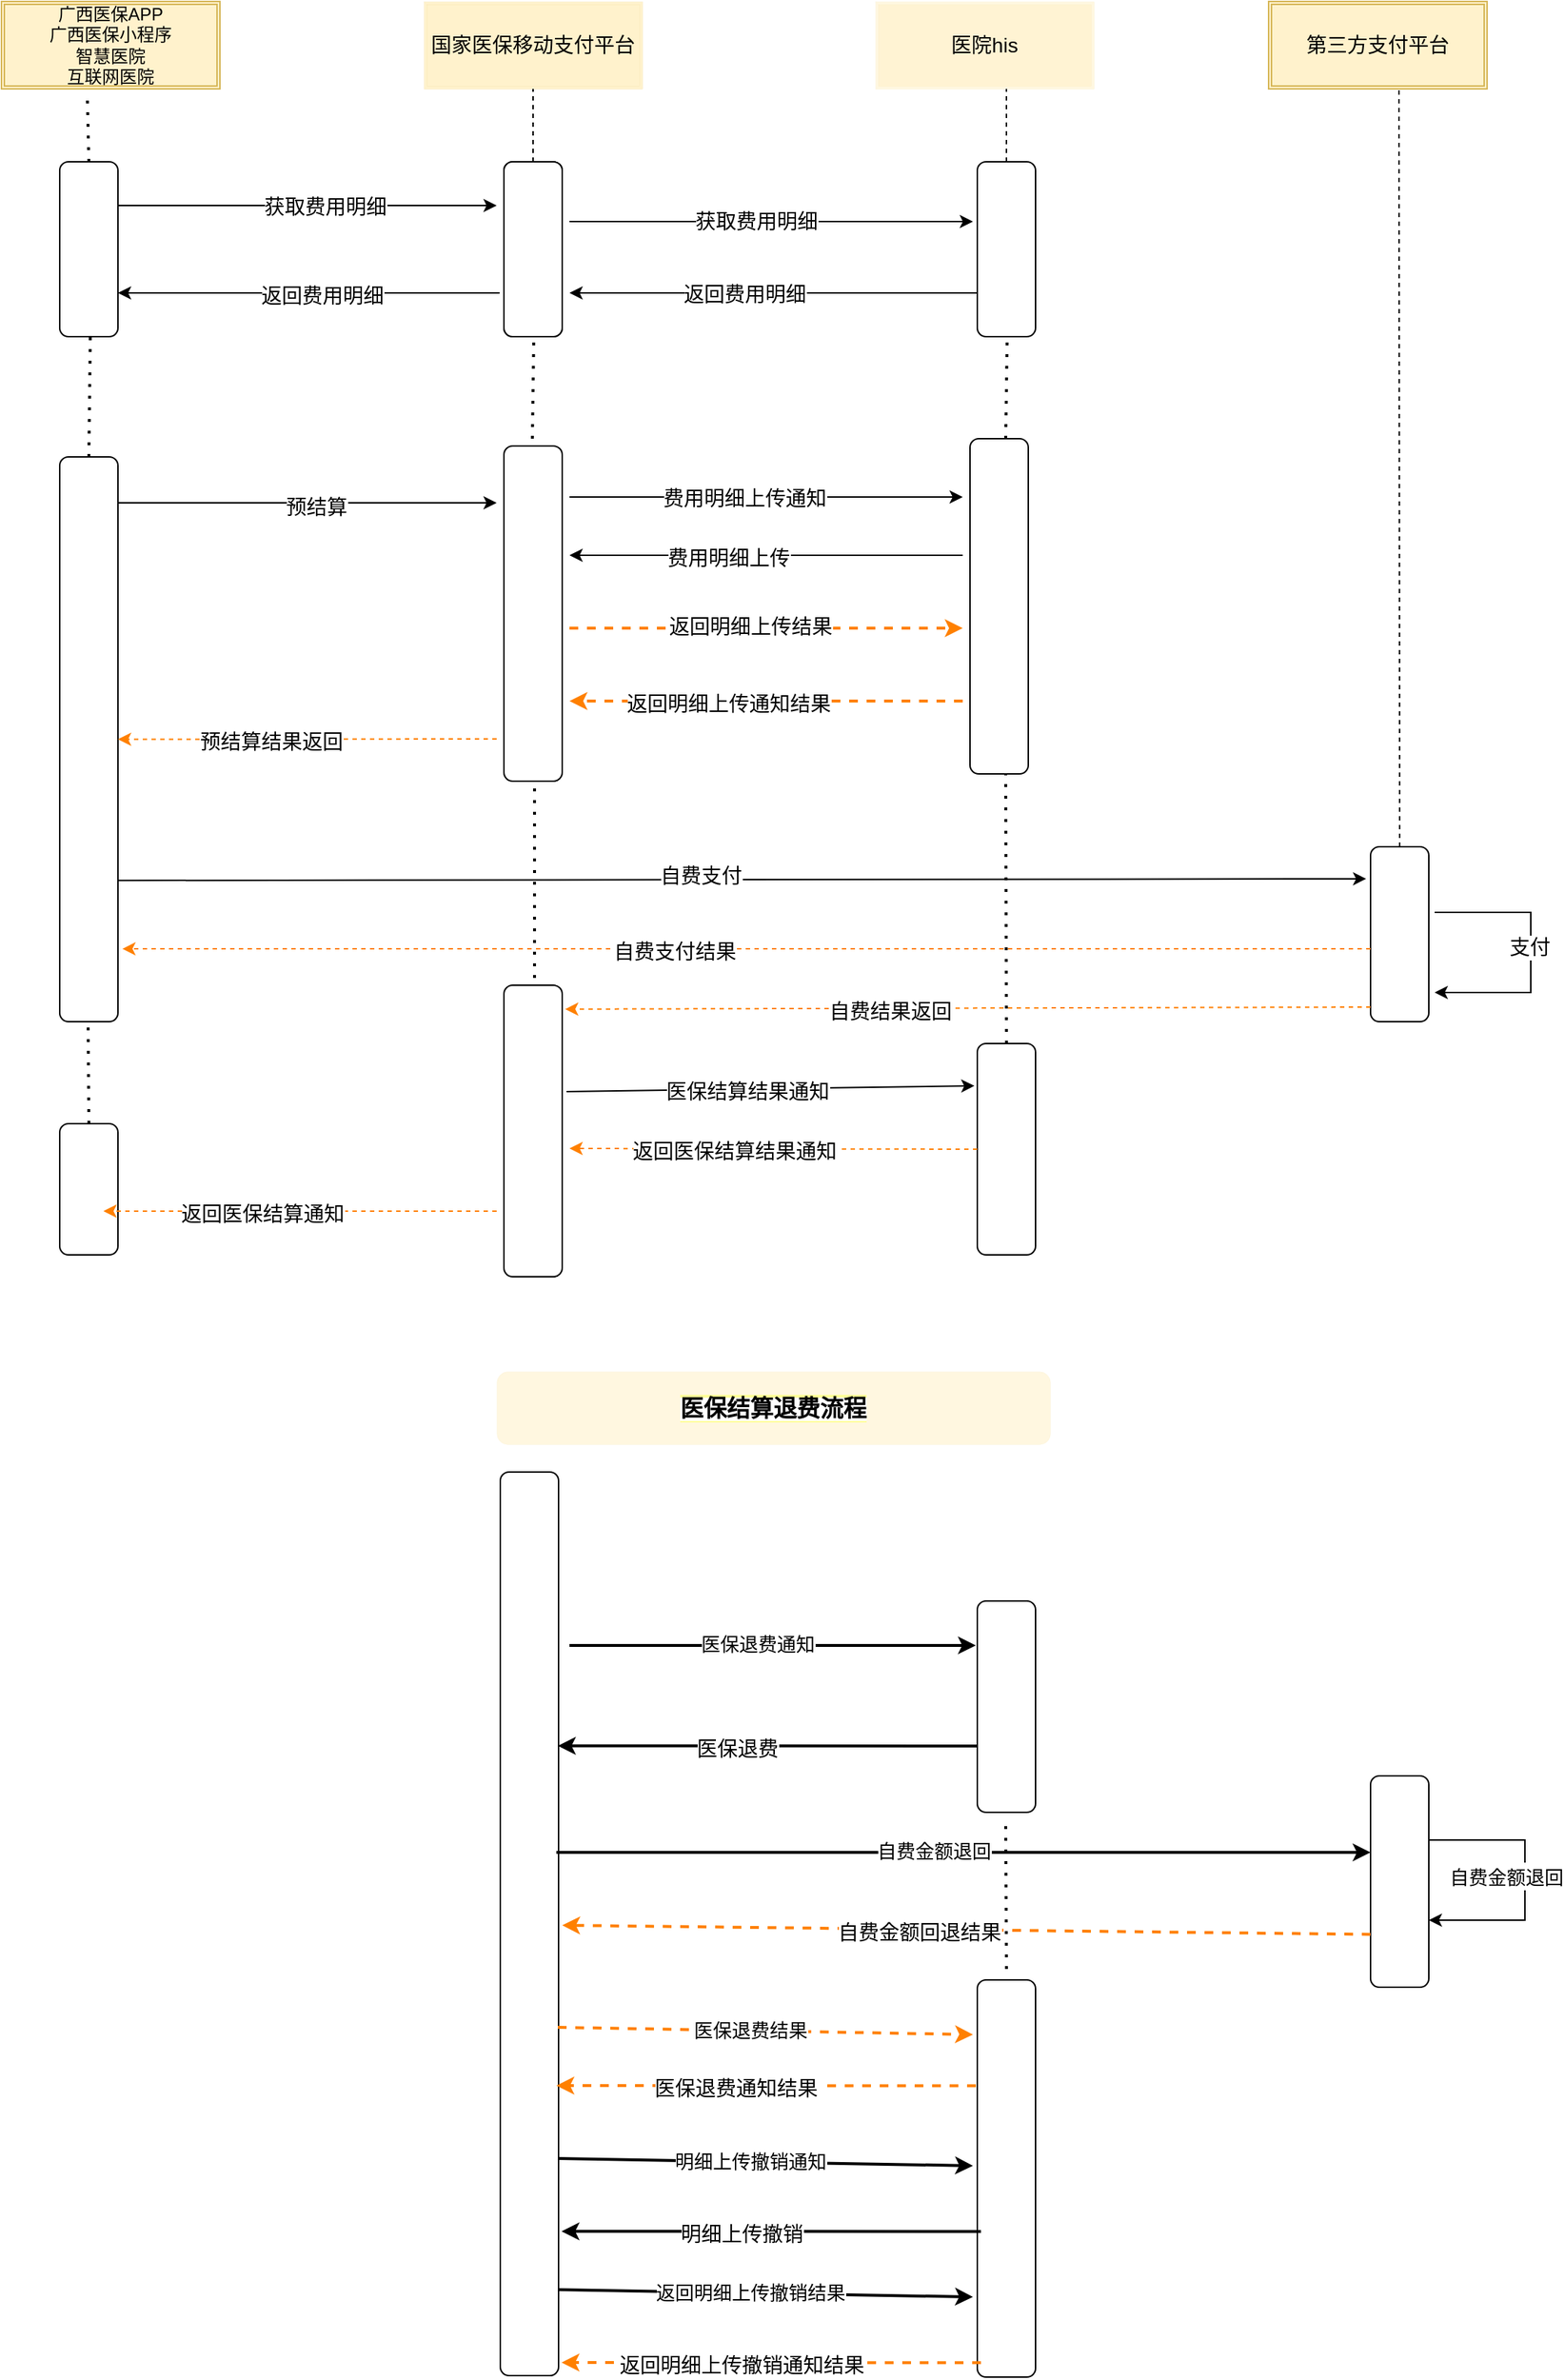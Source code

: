 <mxfile version="16.2.7" type="github">
  <diagram name="Page-1" id="e7e014a7-5840-1c2e-5031-d8a46d1fe8dd">
    <mxGraphModel dx="1422" dy="706" grid="1" gridSize="10" guides="1" tooltips="1" connect="1" arrows="1" fold="1" page="1" pageScale="1" pageWidth="1169" pageHeight="826" background="#ffffff" math="0" shadow="0">
      <root>
        <mxCell id="0" />
        <mxCell id="1" parent="0" />
        <mxCell id="-7U4AxFiBvx1MVjR5bWM-1" value="广西医保APP&lt;br&gt;广西医保小程序&lt;br&gt;智慧医院&lt;br&gt;互联网医院" style="shape=ext;double=1;rounded=0;whiteSpace=wrap;html=1;fillColor=#fff2cc;strokeColor=#d6b656;align=center;" parent="1" vertex="1">
          <mxGeometry x="60" y="130" width="150" height="60" as="geometry" />
        </mxCell>
        <mxCell id="-7U4AxFiBvx1MVjR5bWM-2" value="&lt;font style=&quot;font-size: 14px&quot;&gt;国家医保移动支付平台&lt;/font&gt;" style="shape=ext;double=1;rounded=0;whiteSpace=wrap;html=1;strokeWidth=0;fillColor=#fff2cc;strokeColor=#d6b656;" parent="1" vertex="1">
          <mxGeometry x="350" y="130" width="150" height="60" as="geometry" />
        </mxCell>
        <mxCell id="-7U4AxFiBvx1MVjR5bWM-3" value="&lt;font style=&quot;font-size: 14px&quot;&gt;医院his&lt;/font&gt;" style="shape=ext;double=1;rounded=0;whiteSpace=wrap;html=1;strokeWidth=0;opacity=60;fillColor=#fff2cc;strokeColor=#d6b656;" parent="1" vertex="1">
          <mxGeometry x="660" y="130" width="150" height="60" as="geometry" />
        </mxCell>
        <mxCell id="-7U4AxFiBvx1MVjR5bWM-4" value="&lt;font style=&quot;font-size: 14px&quot;&gt;第三方支付平台&lt;/font&gt;" style="shape=ext;double=1;rounded=0;whiteSpace=wrap;html=1;fillColor=#fff2cc;strokeColor=#d6b656;" parent="1" vertex="1">
          <mxGeometry x="930" y="130" width="150" height="60" as="geometry" />
        </mxCell>
        <mxCell id="-7U4AxFiBvx1MVjR5bWM-7" value="" style="rounded=1;whiteSpace=wrap;html=1;rotation=-90;" parent="1" vertex="1">
          <mxGeometry x="60" y="280" width="120" height="40" as="geometry" />
        </mxCell>
        <mxCell id="-7U4AxFiBvx1MVjR5bWM-8" value="" style="rounded=1;whiteSpace=wrap;html=1;rotation=-90;" parent="1" vertex="1">
          <mxGeometry x="-73.75" y="616.25" width="387.5" height="40" as="geometry" />
        </mxCell>
        <mxCell id="-7U4AxFiBvx1MVjR5bWM-9" value="" style="rounded=1;whiteSpace=wrap;html=1;rotation=-90;" parent="1" vertex="1">
          <mxGeometry x="75" y="925" width="90" height="40" as="geometry" />
        </mxCell>
        <mxCell id="-7U4AxFiBvx1MVjR5bWM-10" value="" style="endArrow=none;dashed=1;html=1;dashPattern=1 3;strokeWidth=2;rounded=0;fontSize=14;entryX=0.393;entryY=1.067;entryDx=0;entryDy=0;entryPerimeter=0;exitX=1;exitY=0.5;exitDx=0;exitDy=0;" parent="1" source="-7U4AxFiBvx1MVjR5bWM-7" target="-7U4AxFiBvx1MVjR5bWM-1" edge="1">
          <mxGeometry width="50" height="50" relative="1" as="geometry">
            <mxPoint x="110" y="250" as="sourcePoint" />
            <mxPoint x="160" y="200" as="targetPoint" />
          </mxGeometry>
        </mxCell>
        <mxCell id="-7U4AxFiBvx1MVjR5bWM-11" value="" style="endArrow=none;dashed=1;html=1;dashPattern=1 3;strokeWidth=2;rounded=0;fontSize=14;exitX=1;exitY=0.5;exitDx=0;exitDy=0;" parent="1" source="-7U4AxFiBvx1MVjR5bWM-8" edge="1">
          <mxGeometry width="50" height="50" relative="1" as="geometry">
            <mxPoint x="119.03" y="395.98" as="sourcePoint" />
            <mxPoint x="121" y="360" as="targetPoint" />
          </mxGeometry>
        </mxCell>
        <mxCell id="-7U4AxFiBvx1MVjR5bWM-12" value="" style="rounded=1;whiteSpace=wrap;html=1;rotation=-90;" parent="1" vertex="1">
          <mxGeometry x="365" y="280" width="120" height="40" as="geometry" />
        </mxCell>
        <mxCell id="-7U4AxFiBvx1MVjR5bWM-13" value="" style="endArrow=none;dashed=1;html=1;rounded=0;fontSize=14;entryX=0.5;entryY=1;entryDx=0;entryDy=0;" parent="1" target="-7U4AxFiBvx1MVjR5bWM-2" edge="1">
          <mxGeometry width="50" height="50" relative="1" as="geometry">
            <mxPoint x="425" y="240" as="sourcePoint" />
            <mxPoint x="470" y="190" as="targetPoint" />
          </mxGeometry>
        </mxCell>
        <mxCell id="-7U4AxFiBvx1MVjR5bWM-14" value="" style="endArrow=classic;html=1;rounded=0;fontSize=14;exitX=0.75;exitY=1;exitDx=0;exitDy=0;" parent="1" source="-7U4AxFiBvx1MVjR5bWM-7" edge="1">
          <mxGeometry width="50" height="50" relative="1" as="geometry">
            <mxPoint x="150" y="310" as="sourcePoint" />
            <mxPoint x="400" y="270" as="targetPoint" />
          </mxGeometry>
        </mxCell>
        <mxCell id="-7U4AxFiBvx1MVjR5bWM-15" value="获取费用明细" style="edgeLabel;html=1;align=center;verticalAlign=middle;resizable=0;points=[];fontSize=14;" parent="-7U4AxFiBvx1MVjR5bWM-14" vertex="1" connectable="0">
          <mxGeometry x="0.092" y="-1" relative="1" as="geometry">
            <mxPoint as="offset" />
          </mxGeometry>
        </mxCell>
        <mxCell id="-7U4AxFiBvx1MVjR5bWM-17" value="" style="endArrow=classic;html=1;rounded=0;fontSize=14;exitX=0.25;exitY=0;exitDx=0;exitDy=0;entryX=0.25;entryY=1;entryDx=0;entryDy=0;" parent="1" target="-7U4AxFiBvx1MVjR5bWM-7" edge="1">
          <mxGeometry width="50" height="50" relative="1" as="geometry">
            <mxPoint x="402" y="330" as="sourcePoint" />
            <mxPoint x="147" y="330" as="targetPoint" />
            <Array as="points">
              <mxPoint x="157" y="330" />
            </Array>
          </mxGeometry>
        </mxCell>
        <mxCell id="-7U4AxFiBvx1MVjR5bWM-19" value="返回费用明细" style="edgeLabel;html=1;align=center;verticalAlign=middle;resizable=0;points=[];fontSize=14;" parent="-7U4AxFiBvx1MVjR5bWM-17" vertex="1" connectable="0">
          <mxGeometry x="-0.214" y="2" relative="1" as="geometry">
            <mxPoint x="-19" as="offset" />
          </mxGeometry>
        </mxCell>
        <mxCell id="-7U4AxFiBvx1MVjR5bWM-20" value="" style="rounded=1;whiteSpace=wrap;html=1;rotation=-90;" parent="1" vertex="1">
          <mxGeometry x="365" y="280" width="120" height="40" as="geometry" />
        </mxCell>
        <mxCell id="-7U4AxFiBvx1MVjR5bWM-21" value="" style="rounded=1;whiteSpace=wrap;html=1;rotation=-90;" parent="1" vertex="1">
          <mxGeometry x="690" y="280" width="120" height="40" as="geometry" />
        </mxCell>
        <mxCell id="-7U4AxFiBvx1MVjR5bWM-22" value="" style="endArrow=none;dashed=1;html=1;rounded=0;fontSize=14;entryX=0.5;entryY=1;entryDx=0;entryDy=0;" parent="1" edge="1">
          <mxGeometry width="50" height="50" relative="1" as="geometry">
            <mxPoint x="750" y="240" as="sourcePoint" />
            <mxPoint x="750" y="190" as="targetPoint" />
          </mxGeometry>
        </mxCell>
        <mxCell id="-7U4AxFiBvx1MVjR5bWM-26" value="" style="endArrow=classic;html=1;rounded=0;fontSize=14;entryX=0.658;entryY=-0.075;entryDx=0;entryDy=0;entryPerimeter=0;" parent="1" target="-7U4AxFiBvx1MVjR5bWM-21" edge="1">
          <mxGeometry width="50" height="50" relative="1" as="geometry">
            <mxPoint x="450" y="281" as="sourcePoint" />
            <mxPoint x="500" y="260" as="targetPoint" />
          </mxGeometry>
        </mxCell>
        <mxCell id="-7U4AxFiBvx1MVjR5bWM-30" value="获取费用明细" style="edgeLabel;html=1;align=center;verticalAlign=middle;resizable=0;points=[];fontSize=14;" parent="-7U4AxFiBvx1MVjR5bWM-26" vertex="1" connectable="0">
          <mxGeometry x="-0.076" relative="1" as="geometry">
            <mxPoint as="offset" />
          </mxGeometry>
        </mxCell>
        <mxCell id="-7U4AxFiBvx1MVjR5bWM-29" value="" style="endArrow=classic;html=1;rounded=0;fontSize=14;exitX=0.25;exitY=0;exitDx=0;exitDy=0;" parent="1" source="-7U4AxFiBvx1MVjR5bWM-21" edge="1">
          <mxGeometry width="50" height="50" relative="1" as="geometry">
            <mxPoint x="700" y="350" as="sourcePoint" />
            <mxPoint x="450" y="330" as="targetPoint" />
          </mxGeometry>
        </mxCell>
        <mxCell id="-7U4AxFiBvx1MVjR5bWM-31" value="返回费用明细" style="edgeLabel;html=1;align=center;verticalAlign=middle;resizable=0;points=[];fontSize=14;" parent="-7U4AxFiBvx1MVjR5bWM-29" vertex="1" connectable="0">
          <mxGeometry x="0.193" y="1" relative="1" as="geometry">
            <mxPoint x="7" as="offset" />
          </mxGeometry>
        </mxCell>
        <mxCell id="-7U4AxFiBvx1MVjR5bWM-32" value="" style="rounded=1;whiteSpace=wrap;html=1;rotation=-90;" parent="1" vertex="1">
          <mxGeometry x="310" y="530" width="230" height="40" as="geometry" />
        </mxCell>
        <mxCell id="-7U4AxFiBvx1MVjR5bWM-33" value="" style="endArrow=none;dashed=1;html=1;dashPattern=1 3;strokeWidth=2;rounded=0;fontSize=14;exitX=1;exitY=0.5;exitDx=0;exitDy=0;" parent="1" edge="1">
          <mxGeometry width="50" height="50" relative="1" as="geometry">
            <mxPoint x="424.5" y="430" as="sourcePoint" />
            <mxPoint x="425.5" y="360" as="targetPoint" />
          </mxGeometry>
        </mxCell>
        <mxCell id="-7U4AxFiBvx1MVjR5bWM-35" value="" style="endArrow=none;dashed=1;html=1;dashPattern=1 3;strokeWidth=2;rounded=0;fontSize=14;exitX=1;exitY=0.5;exitDx=0;exitDy=0;" parent="1" edge="1">
          <mxGeometry width="50" height="50" relative="1" as="geometry">
            <mxPoint x="749.5" y="430" as="sourcePoint" />
            <mxPoint x="750.5" y="360" as="targetPoint" />
          </mxGeometry>
        </mxCell>
        <mxCell id="-7U4AxFiBvx1MVjR5bWM-36" value="" style="rounded=1;whiteSpace=wrap;html=1;rotation=-90;" parent="1" vertex="1">
          <mxGeometry x="630" y="525" width="230" height="40" as="geometry" />
        </mxCell>
        <mxCell id="-7U4AxFiBvx1MVjR5bWM-37" value="" style="endArrow=classic;html=1;rounded=0;fontSize=14;" parent="1" edge="1">
          <mxGeometry width="50" height="50" relative="1" as="geometry">
            <mxPoint x="140" y="474" as="sourcePoint" />
            <mxPoint x="400" y="474" as="targetPoint" />
          </mxGeometry>
        </mxCell>
        <mxCell id="-7U4AxFiBvx1MVjR5bWM-38" value="预结算" style="edgeLabel;html=1;align=center;verticalAlign=middle;resizable=0;points=[];fontSize=14;" parent="-7U4AxFiBvx1MVjR5bWM-37" vertex="1" connectable="0">
          <mxGeometry x="-0.088" y="-3" relative="1" as="geometry">
            <mxPoint x="17" as="offset" />
          </mxGeometry>
        </mxCell>
        <mxCell id="-7U4AxFiBvx1MVjR5bWM-41" value="" style="endArrow=classic;html=1;rounded=0;fontSize=14;exitX=0.848;exitY=1.125;exitDx=0;exitDy=0;exitPerimeter=0;" parent="1" source="-7U4AxFiBvx1MVjR5bWM-32" edge="1">
          <mxGeometry width="50" height="50" relative="1" as="geometry">
            <mxPoint x="450" y="460" as="sourcePoint" />
            <mxPoint x="720" y="470" as="targetPoint" />
            <Array as="points" />
          </mxGeometry>
        </mxCell>
        <mxCell id="-7U4AxFiBvx1MVjR5bWM-43" value="费用明细上传通知" style="edgeLabel;html=1;align=center;verticalAlign=middle;resizable=0;points=[];fontSize=14;" parent="-7U4AxFiBvx1MVjR5bWM-41" vertex="1" connectable="0">
          <mxGeometry x="-0.274" y="-1" relative="1" as="geometry">
            <mxPoint x="22" as="offset" />
          </mxGeometry>
        </mxCell>
        <mxCell id="-7U4AxFiBvx1MVjR5bWM-45" value="" style="endArrow=classic;html=1;rounded=0;fontSize=14;" parent="1" edge="1">
          <mxGeometry width="50" height="50" relative="1" as="geometry">
            <mxPoint x="720" y="510" as="sourcePoint" />
            <mxPoint x="450" y="510" as="targetPoint" />
          </mxGeometry>
        </mxCell>
        <mxCell id="-7U4AxFiBvx1MVjR5bWM-46" value="费用明细上传" style="edgeLabel;html=1;align=center;verticalAlign=middle;resizable=0;points=[];fontSize=14;" parent="-7U4AxFiBvx1MVjR5bWM-45" vertex="1" connectable="0">
          <mxGeometry x="0.193" y="2" relative="1" as="geometry">
            <mxPoint as="offset" />
          </mxGeometry>
        </mxCell>
        <mxCell id="-7U4AxFiBvx1MVjR5bWM-47" value="" style="endArrow=classic;html=1;rounded=0;fontSize=14;spacingTop=1;fontColor=#FFFDBF;dashed=1;strokeWidth=2;strokeColor=#FF8000;" parent="1" edge="1">
          <mxGeometry width="50" height="50" relative="1" as="geometry">
            <mxPoint x="450" y="560" as="sourcePoint" />
            <mxPoint x="720" y="560" as="targetPoint" />
          </mxGeometry>
        </mxCell>
        <mxCell id="-7U4AxFiBvx1MVjR5bWM-49" value="返回明细上传结果" style="edgeLabel;html=1;align=center;verticalAlign=middle;resizable=0;points=[];fontSize=14;" parent="-7U4AxFiBvx1MVjR5bWM-47" vertex="1" connectable="0">
          <mxGeometry x="-0.082" y="1" relative="1" as="geometry">
            <mxPoint as="offset" />
          </mxGeometry>
        </mxCell>
        <mxCell id="-7U4AxFiBvx1MVjR5bWM-50" value="" style="endArrow=classic;html=1;rounded=0;fontSize=14;dashed=1;strokeWidth=2;strokeColor=#FF8000;" parent="1" edge="1">
          <mxGeometry width="50" height="50" relative="1" as="geometry">
            <mxPoint x="720" y="610" as="sourcePoint" />
            <mxPoint x="450" y="610" as="targetPoint" />
          </mxGeometry>
        </mxCell>
        <mxCell id="-7U4AxFiBvx1MVjR5bWM-51" value="返回明细上传通知结果" style="edgeLabel;html=1;align=center;verticalAlign=middle;resizable=0;points=[];fontSize=14;" parent="-7U4AxFiBvx1MVjR5bWM-50" vertex="1" connectable="0">
          <mxGeometry x="0.193" y="2" relative="1" as="geometry">
            <mxPoint as="offset" />
          </mxGeometry>
        </mxCell>
        <mxCell id="-7U4AxFiBvx1MVjR5bWM-53" value="" style="endArrow=classic;html=1;rounded=0;fontSize=14;entryX=0.5;entryY=1;entryDx=0;entryDy=0;dashed=1;strokeColor=#FF8000;" parent="1" target="-7U4AxFiBvx1MVjR5bWM-8" edge="1">
          <mxGeometry width="50" height="50" relative="1" as="geometry">
            <mxPoint x="400" y="636" as="sourcePoint" />
            <mxPoint x="150" y="640" as="targetPoint" />
          </mxGeometry>
        </mxCell>
        <mxCell id="-7U4AxFiBvx1MVjR5bWM-54" value="预结算结果返回" style="edgeLabel;html=1;align=center;verticalAlign=middle;resizable=0;points=[];fontSize=14;" parent="-7U4AxFiBvx1MVjR5bWM-53" vertex="1" connectable="0">
          <mxGeometry x="0.193" y="2" relative="1" as="geometry">
            <mxPoint as="offset" />
          </mxGeometry>
        </mxCell>
        <mxCell id="-7U4AxFiBvx1MVjR5bWM-55" value="" style="rounded=1;whiteSpace=wrap;html=1;rotation=-90;" parent="1" vertex="1">
          <mxGeometry x="960" y="750" width="120" height="40" as="geometry" />
        </mxCell>
        <mxCell id="-7U4AxFiBvx1MVjR5bWM-56" value="" style="endArrow=none;dashed=1;html=1;rounded=0;fontSize=14;entryX=0.5;entryY=1;entryDx=0;entryDy=0;exitX=1;exitY=0.5;exitDx=0;exitDy=0;" parent="1" source="-7U4AxFiBvx1MVjR5bWM-55" edge="1">
          <mxGeometry width="50" height="50" relative="1" as="geometry">
            <mxPoint x="1019.5" y="240" as="sourcePoint" />
            <mxPoint x="1019.5" y="190" as="targetPoint" />
          </mxGeometry>
        </mxCell>
        <mxCell id="-7U4AxFiBvx1MVjR5bWM-58" value="" style="endArrow=classic;html=1;rounded=0;fontSize=14;fontColor=#FFFDBF;strokeColor=#000000;strokeWidth=1;exitX=0.25;exitY=1;exitDx=0;exitDy=0;entryX=0.817;entryY=-0.075;entryDx=0;entryDy=0;entryPerimeter=0;" parent="1" source="-7U4AxFiBvx1MVjR5bWM-8" target="-7U4AxFiBvx1MVjR5bWM-55" edge="1">
          <mxGeometry width="50" height="50" relative="1" as="geometry">
            <mxPoint x="140" y="770" as="sourcePoint" />
            <mxPoint x="990" y="740" as="targetPoint" />
          </mxGeometry>
        </mxCell>
        <mxCell id="-7U4AxFiBvx1MVjR5bWM-59" value="&lt;font color=&quot;#000000&quot;&gt;自费支付&lt;/font&gt;" style="edgeLabel;html=1;align=center;verticalAlign=middle;resizable=0;points=[];fontSize=14;fontColor=#FFFDBF;" parent="-7U4AxFiBvx1MVjR5bWM-58" vertex="1" connectable="0">
          <mxGeometry x="-0.05" y="3" relative="1" as="geometry">
            <mxPoint x="-7" as="offset" />
          </mxGeometry>
        </mxCell>
        <mxCell id="-7U4AxFiBvx1MVjR5bWM-60" value="" style="edgeStyle=segmentEdgeStyle;endArrow=classic;html=1;rounded=0;fontSize=14;fontColor=#000000;strokeColor=#000000;strokeWidth=1;entryX=0.167;entryY=1.1;entryDx=0;entryDy=0;entryPerimeter=0;exitX=0.625;exitY=1.1;exitDx=0;exitDy=0;exitPerimeter=0;" parent="1" source="-7U4AxFiBvx1MVjR5bWM-55" target="-7U4AxFiBvx1MVjR5bWM-55" edge="1">
          <mxGeometry width="50" height="50" relative="1" as="geometry">
            <mxPoint x="1090" y="755" as="sourcePoint" />
            <mxPoint x="1130" y="775" as="targetPoint" />
            <Array as="points">
              <mxPoint x="1110" y="755" />
              <mxPoint x="1110" y="810" />
            </Array>
          </mxGeometry>
        </mxCell>
        <mxCell id="-7U4AxFiBvx1MVjR5bWM-61" value="&lt;span style=&quot;color: rgb(0 , 0 , 0)&quot;&gt;支付&lt;/span&gt;" style="edgeLabel;html=1;align=center;verticalAlign=middle;resizable=0;points=[];fontSize=14;fontColor=#FFFDBF;" parent="1" vertex="1" connectable="0">
          <mxGeometry x="759.996" y="750.002" as="geometry">
            <mxPoint x="349" y="29" as="offset" />
          </mxGeometry>
        </mxCell>
        <mxCell id="-7U4AxFiBvx1MVjR5bWM-62" value="" style="endArrow=classic;html=1;rounded=0;fontSize=14;entryX=0.129;entryY=1.075;entryDx=0;entryDy=0;entryPerimeter=0;dashed=1;strokeColor=#FF8000;" parent="1" target="-7U4AxFiBvx1MVjR5bWM-8" edge="1">
          <mxGeometry width="50" height="50" relative="1" as="geometry">
            <mxPoint x="1000" y="780" as="sourcePoint" />
            <mxPoint x="760" y="780.25" as="targetPoint" />
          </mxGeometry>
        </mxCell>
        <mxCell id="-7U4AxFiBvx1MVjR5bWM-63" value="自费支付结果" style="edgeLabel;html=1;align=center;verticalAlign=middle;resizable=0;points=[];fontSize=14;" parent="-7U4AxFiBvx1MVjR5bWM-62" vertex="1" connectable="0">
          <mxGeometry x="0.193" y="2" relative="1" as="geometry">
            <mxPoint x="33" as="offset" />
          </mxGeometry>
        </mxCell>
        <mxCell id="-7U4AxFiBvx1MVjR5bWM-64" value="" style="rounded=1;whiteSpace=wrap;html=1;rotation=-90;" parent="1" vertex="1">
          <mxGeometry x="325" y="885" width="200" height="40" as="geometry" />
        </mxCell>
        <mxCell id="-7U4AxFiBvx1MVjR5bWM-65" value="" style="endArrow=classic;html=1;rounded=0;fontSize=14;entryX=0.918;entryY=1.05;entryDx=0;entryDy=0;entryPerimeter=0;dashed=1;strokeColor=#FF8000;" parent="1" target="-7U4AxFiBvx1MVjR5bWM-64" edge="1">
          <mxGeometry width="50" height="50" relative="1" as="geometry">
            <mxPoint x="1000" y="820" as="sourcePoint" />
            <mxPoint x="740" y="820.25" as="targetPoint" />
          </mxGeometry>
        </mxCell>
        <mxCell id="-7U4AxFiBvx1MVjR5bWM-66" value="自费结果返回" style="edgeLabel;html=1;align=center;verticalAlign=middle;resizable=0;points=[];fontSize=14;" parent="-7U4AxFiBvx1MVjR5bWM-65" vertex="1" connectable="0">
          <mxGeometry x="0.193" y="2" relative="1" as="geometry">
            <mxPoint as="offset" />
          </mxGeometry>
        </mxCell>
        <mxCell id="-7U4AxFiBvx1MVjR5bWM-67" value="" style="rounded=1;whiteSpace=wrap;html=1;rotation=-90;" parent="1" vertex="1">
          <mxGeometry x="677.5" y="897.5" width="145" height="40" as="geometry" />
        </mxCell>
        <mxCell id="-7U4AxFiBvx1MVjR5bWM-68" value="" style="endArrow=none;dashed=1;html=1;dashPattern=1 3;strokeWidth=2;rounded=0;fontSize=14;" parent="1" edge="1">
          <mxGeometry width="50" height="50" relative="1" as="geometry">
            <mxPoint x="426" y="800" as="sourcePoint" />
            <mxPoint x="426" y="670" as="targetPoint" />
          </mxGeometry>
        </mxCell>
        <mxCell id="-7U4AxFiBvx1MVjR5bWM-69" value="" style="endArrow=none;dashed=1;html=1;dashPattern=1 3;strokeWidth=2;rounded=0;fontSize=14;exitX=1;exitY=0.5;exitDx=0;exitDy=0;" parent="1" source="-7U4AxFiBvx1MVjR5bWM-67" edge="1">
          <mxGeometry width="50" height="50" relative="1" as="geometry">
            <mxPoint x="749.5" y="790" as="sourcePoint" />
            <mxPoint x="749.5" y="660" as="targetPoint" />
          </mxGeometry>
        </mxCell>
        <mxCell id="-7U4AxFiBvx1MVjR5bWM-71" value="" style="endArrow=classic;html=1;rounded=0;fontSize=14;exitX=0.635;exitY=1.075;exitDx=0;exitDy=0;exitPerimeter=0;entryX=0.8;entryY=-0.05;entryDx=0;entryDy=0;entryPerimeter=0;" parent="1" source="-7U4AxFiBvx1MVjR5bWM-64" target="-7U4AxFiBvx1MVjR5bWM-67" edge="1">
          <mxGeometry width="50" height="50" relative="1" as="geometry">
            <mxPoint x="460" y="880" as="sourcePoint" />
            <mxPoint x="730" y="880.04" as="targetPoint" />
            <Array as="points" />
          </mxGeometry>
        </mxCell>
        <mxCell id="-7U4AxFiBvx1MVjR5bWM-72" value="医保结算结果通知" style="edgeLabel;html=1;align=center;verticalAlign=middle;resizable=0;points=[];fontSize=14;" parent="-7U4AxFiBvx1MVjR5bWM-71" vertex="1" connectable="0">
          <mxGeometry x="-0.274" y="-1" relative="1" as="geometry">
            <mxPoint x="22" as="offset" />
          </mxGeometry>
        </mxCell>
        <mxCell id="-7U4AxFiBvx1MVjR5bWM-73" value="" style="endArrow=classic;html=1;rounded=0;fontSize=14;exitX=0.5;exitY=0;exitDx=0;exitDy=0;dashed=1;strokeColor=#FF8000;" parent="1" source="-7U4AxFiBvx1MVjR5bWM-67" edge="1">
          <mxGeometry width="50" height="50" relative="1" as="geometry">
            <mxPoint x="720" y="917" as="sourcePoint" />
            <mxPoint x="450" y="917" as="targetPoint" />
          </mxGeometry>
        </mxCell>
        <mxCell id="-7U4AxFiBvx1MVjR5bWM-74" value="返回医保结算结果通知" style="edgeLabel;html=1;align=center;verticalAlign=middle;resizable=0;points=[];fontSize=14;" parent="-7U4AxFiBvx1MVjR5bWM-73" vertex="1" connectable="0">
          <mxGeometry x="0.193" y="2" relative="1" as="geometry">
            <mxPoint as="offset" />
          </mxGeometry>
        </mxCell>
        <mxCell id="-7U4AxFiBvx1MVjR5bWM-75" value="" style="endArrow=classic;html=1;rounded=0;fontSize=14;dashed=1;strokeColor=#FF8000;" parent="1" edge="1">
          <mxGeometry width="50" height="50" relative="1" as="geometry">
            <mxPoint x="400" y="960" as="sourcePoint" />
            <mxPoint x="130" y="960" as="targetPoint" />
          </mxGeometry>
        </mxCell>
        <mxCell id="-7U4AxFiBvx1MVjR5bWM-76" value="返回医保结算通知" style="edgeLabel;html=1;align=center;verticalAlign=middle;resizable=0;points=[];fontSize=14;" parent="-7U4AxFiBvx1MVjR5bWM-75" vertex="1" connectable="0">
          <mxGeometry x="0.193" y="2" relative="1" as="geometry">
            <mxPoint as="offset" />
          </mxGeometry>
        </mxCell>
        <mxCell id="-7U4AxFiBvx1MVjR5bWM-79" value="" style="endArrow=none;dashed=1;html=1;dashPattern=1 3;strokeWidth=2;rounded=0;fontSize=14;" parent="1" edge="1">
          <mxGeometry width="50" height="50" relative="1" as="geometry">
            <mxPoint x="120" y="900" as="sourcePoint" />
            <mxPoint x="119.5" y="830" as="targetPoint" />
          </mxGeometry>
        </mxCell>
        <mxCell id="-7U4AxFiBvx1MVjR5bWM-80" value="&lt;span style=&quot;background-color: rgb(255 , 255 , 255)&quot;&gt;&lt;font style=&quot;font-size: 16px&quot;&gt;&lt;b&gt;医保结算退费流程&lt;/b&gt;&lt;/font&gt;&lt;/span&gt;" style="rounded=1;whiteSpace=wrap;html=1;labelBackgroundColor=#FFFF99;fontSize=14;strokeWidth=0;opacity=60;fillColor=#fff2cc;strokeColor=#d6b656;" parent="1" vertex="1">
          <mxGeometry x="400" y="1070" width="380" height="50" as="geometry" />
        </mxCell>
        <mxCell id="-7U4AxFiBvx1MVjR5bWM-81" value="" style="rounded=1;whiteSpace=wrap;html=1;rotation=-90;" parent="1" vertex="1">
          <mxGeometry x="112.5" y="1429" width="620" height="40" as="geometry" />
        </mxCell>
        <mxCell id="-7U4AxFiBvx1MVjR5bWM-82" value="" style="rounded=1;whiteSpace=wrap;html=1;rotation=-90;" parent="1" vertex="1">
          <mxGeometry x="677.5" y="1280" width="145" height="40" as="geometry" />
        </mxCell>
        <mxCell id="-7U4AxFiBvx1MVjR5bWM-83" value="" style="rounded=1;whiteSpace=wrap;html=1;rotation=-90;" parent="1" vertex="1">
          <mxGeometry x="613.75" y="1603.75" width="272.5" height="40" as="geometry" />
        </mxCell>
        <mxCell id="-7U4AxFiBvx1MVjR5bWM-84" value="" style="rounded=1;whiteSpace=wrap;html=1;rotation=-90;" parent="1" vertex="1">
          <mxGeometry x="947.5" y="1400" width="145" height="40" as="geometry" />
        </mxCell>
        <mxCell id="-7U4AxFiBvx1MVjR5bWM-85" value="" style="endArrow=classic;html=1;rounded=0;fontSize=16;fontColor=#000000;strokeColor=#000000;strokeWidth=2;entryX=0.79;entryY=-0.025;entryDx=0;entryDy=0;entryPerimeter=0;" parent="1" target="-7U4AxFiBvx1MVjR5bWM-82" edge="1">
          <mxGeometry width="50" height="50" relative="1" as="geometry">
            <mxPoint x="450" y="1258" as="sourcePoint" />
            <mxPoint x="500" y="1240" as="targetPoint" />
          </mxGeometry>
        </mxCell>
        <mxCell id="-7U4AxFiBvx1MVjR5bWM-86" value="&lt;font style=&quot;font-size: 13px&quot;&gt;医保退费通知&lt;/font&gt;" style="edgeLabel;html=1;align=center;verticalAlign=middle;resizable=0;points=[];fontSize=16;fontColor=#000000;" parent="-7U4AxFiBvx1MVjR5bWM-85" vertex="1" connectable="0">
          <mxGeometry x="-0.075" y="2" relative="1" as="geometry">
            <mxPoint as="offset" />
          </mxGeometry>
        </mxCell>
        <mxCell id="-7U4AxFiBvx1MVjR5bWM-87" value="" style="endArrow=classic;html=1;rounded=0;fontSize=14;strokeWidth=2;entryX=0.697;entryY=0.988;entryDx=0;entryDy=0;entryPerimeter=0;" parent="1" target="-7U4AxFiBvx1MVjR5bWM-81" edge="1">
          <mxGeometry width="50" height="50" relative="1" as="geometry">
            <mxPoint x="730" y="1327" as="sourcePoint" />
            <mxPoint x="450" y="1330" as="targetPoint" />
          </mxGeometry>
        </mxCell>
        <mxCell id="-7U4AxFiBvx1MVjR5bWM-88" value="医保退费" style="edgeLabel;html=1;align=center;verticalAlign=middle;resizable=0;points=[];fontSize=14;" parent="-7U4AxFiBvx1MVjR5bWM-87" vertex="1" connectable="0">
          <mxGeometry x="0.193" y="2" relative="1" as="geometry">
            <mxPoint x="7" as="offset" />
          </mxGeometry>
        </mxCell>
        <mxCell id="-7U4AxFiBvx1MVjR5bWM-89" value="" style="endArrow=classic;html=1;rounded=0;fontSize=16;fontColor=#000000;strokeColor=#000000;strokeWidth=2;exitX=0.75;exitY=1;exitDx=0;exitDy=0;" parent="1" edge="1">
          <mxGeometry width="50" height="50" relative="1" as="geometry">
            <mxPoint x="441" y="1400" as="sourcePoint" />
            <mxPoint x="1000" y="1400" as="targetPoint" />
          </mxGeometry>
        </mxCell>
        <mxCell id="-7U4AxFiBvx1MVjR5bWM-90" value="&lt;span style=&quot;font-size: 13px&quot;&gt;自费金额退回&lt;/span&gt;" style="edgeLabel;html=1;align=center;verticalAlign=middle;resizable=0;points=[];fontSize=16;fontColor=#000000;" parent="-7U4AxFiBvx1MVjR5bWM-89" vertex="1" connectable="0">
          <mxGeometry x="-0.075" y="2" relative="1" as="geometry">
            <mxPoint as="offset" />
          </mxGeometry>
        </mxCell>
        <mxCell id="-7U4AxFiBvx1MVjR5bWM-91" value="" style="edgeStyle=segmentEdgeStyle;endArrow=classic;html=1;rounded=0;fontSize=14;fontColor=#000000;strokeColor=#000000;strokeWidth=1;entryX=0.167;entryY=1.1;entryDx=0;entryDy=0;entryPerimeter=0;exitX=0.625;exitY=1.1;exitDx=0;exitDy=0;exitPerimeter=0;" parent="1" edge="1">
          <mxGeometry width="50" height="50" relative="1" as="geometry">
            <mxPoint x="1040" y="1391.5" as="sourcePoint" />
            <mxPoint x="1040" y="1446.46" as="targetPoint" />
            <Array as="points">
              <mxPoint x="1106" y="1391.5" />
              <mxPoint x="1106" y="1446.5" />
            </Array>
          </mxGeometry>
        </mxCell>
        <mxCell id="-7U4AxFiBvx1MVjR5bWM-92" value="&lt;span style=&quot;font-size: 13px&quot;&gt;自费金额退回&lt;/span&gt;" style="edgeLabel;html=1;align=center;verticalAlign=middle;resizable=0;points=[];fontSize=16;fontColor=#000000;" parent="1" vertex="1" connectable="0">
          <mxGeometry x="735" y="1408" as="geometry">
            <mxPoint x="358" y="8" as="offset" />
          </mxGeometry>
        </mxCell>
        <mxCell id="-7U4AxFiBvx1MVjR5bWM-93" value="" style="endArrow=classic;html=1;rounded=0;fontSize=14;exitX=0.25;exitY=0;exitDx=0;exitDy=0;dashed=1;strokeColor=#FF8000;strokeWidth=2;" parent="1" source="-7U4AxFiBvx1MVjR5bWM-84" edge="1">
          <mxGeometry width="50" height="50" relative="1" as="geometry">
            <mxPoint x="725" y="1440" as="sourcePoint" />
            <mxPoint x="445" y="1450" as="targetPoint" />
          </mxGeometry>
        </mxCell>
        <mxCell id="-7U4AxFiBvx1MVjR5bWM-94" value="自费金额回退结果" style="edgeLabel;html=1;align=center;verticalAlign=middle;resizable=0;points=[];fontSize=14;" parent="-7U4AxFiBvx1MVjR5bWM-93" vertex="1" connectable="0">
          <mxGeometry x="0.193" y="2" relative="1" as="geometry">
            <mxPoint x="21" as="offset" />
          </mxGeometry>
        </mxCell>
        <mxCell id="-7U4AxFiBvx1MVjR5bWM-95" value="" style="endArrow=classic;html=1;rounded=0;fontSize=16;fontColor=#000000;strokeColor=#FF8000;strokeWidth=2;exitX=0.774;exitY=1.038;exitDx=0;exitDy=0;exitPerimeter=0;dashed=1;" parent="1" edge="1">
          <mxGeometry width="50" height="50" relative="1" as="geometry">
            <mxPoint x="442" y="1520" as="sourcePoint" />
            <mxPoint x="727" y="1525" as="targetPoint" />
          </mxGeometry>
        </mxCell>
        <mxCell id="-7U4AxFiBvx1MVjR5bWM-96" value="&lt;span style=&quot;font-size: 13px&quot;&gt;医保退费结果&lt;/span&gt;" style="edgeLabel;html=1;align=center;verticalAlign=middle;resizable=0;points=[];fontSize=16;fontColor=#000000;" parent="-7U4AxFiBvx1MVjR5bWM-95" vertex="1" connectable="0">
          <mxGeometry x="-0.075" y="2" relative="1" as="geometry">
            <mxPoint as="offset" />
          </mxGeometry>
        </mxCell>
        <mxCell id="-7U4AxFiBvx1MVjR5bWM-97" value="" style="endArrow=classic;html=1;rounded=0;fontSize=14;strokeWidth=2;entryX=0.697;entryY=0.988;entryDx=0;entryDy=0;entryPerimeter=0;dashed=1;strokeColor=#FF8000;" parent="1" edge="1">
          <mxGeometry width="50" height="50" relative="1" as="geometry">
            <mxPoint x="728.98" y="1560.14" as="sourcePoint" />
            <mxPoint x="441" y="1560" as="targetPoint" />
          </mxGeometry>
        </mxCell>
        <mxCell id="-7U4AxFiBvx1MVjR5bWM-98" value="医保退费通知结果" style="edgeLabel;html=1;align=center;verticalAlign=middle;resizable=0;points=[];fontSize=14;" parent="-7U4AxFiBvx1MVjR5bWM-97" vertex="1" connectable="0">
          <mxGeometry x="0.193" y="2" relative="1" as="geometry">
            <mxPoint x="7" as="offset" />
          </mxGeometry>
        </mxCell>
        <mxCell id="-7U4AxFiBvx1MVjR5bWM-99" value="" style="endArrow=classic;html=1;rounded=0;fontSize=16;fontColor=#000000;strokeColor=#000000;strokeWidth=2;exitX=0.774;exitY=1.038;exitDx=0;exitDy=0;exitPerimeter=0;" parent="1" edge="1">
          <mxGeometry width="50" height="50" relative="1" as="geometry">
            <mxPoint x="442" y="1610" as="sourcePoint" />
            <mxPoint x="727" y="1615" as="targetPoint" />
          </mxGeometry>
        </mxCell>
        <mxCell id="-7U4AxFiBvx1MVjR5bWM-100" value="&lt;span style=&quot;font-size: 13px&quot;&gt;明细上传撤销通知&lt;/span&gt;" style="edgeLabel;html=1;align=center;verticalAlign=middle;resizable=0;points=[];fontSize=16;fontColor=#000000;" parent="-7U4AxFiBvx1MVjR5bWM-99" vertex="1" connectable="0">
          <mxGeometry x="-0.075" y="2" relative="1" as="geometry">
            <mxPoint as="offset" />
          </mxGeometry>
        </mxCell>
        <mxCell id="-7U4AxFiBvx1MVjR5bWM-101" value="" style="endArrow=classic;html=1;rounded=0;fontSize=14;strokeWidth=2;entryX=0.697;entryY=0.988;entryDx=0;entryDy=0;entryPerimeter=0;" parent="1" edge="1">
          <mxGeometry width="50" height="50" relative="1" as="geometry">
            <mxPoint x="732.5" y="1660.14" as="sourcePoint" />
            <mxPoint x="444.52" y="1660" as="targetPoint" />
          </mxGeometry>
        </mxCell>
        <mxCell id="-7U4AxFiBvx1MVjR5bWM-102" value="明细上传撤销" style="edgeLabel;html=1;align=center;verticalAlign=middle;resizable=0;points=[];fontSize=14;" parent="-7U4AxFiBvx1MVjR5bWM-101" vertex="1" connectable="0">
          <mxGeometry x="0.193" y="2" relative="1" as="geometry">
            <mxPoint x="7" as="offset" />
          </mxGeometry>
        </mxCell>
        <mxCell id="-7U4AxFiBvx1MVjR5bWM-103" value="" style="endArrow=classic;html=1;rounded=0;fontSize=16;fontColor=#000000;strokeColor=#000000;strokeWidth=2;exitX=0.774;exitY=1.038;exitDx=0;exitDy=0;exitPerimeter=0;" parent="1" edge="1">
          <mxGeometry width="50" height="50" relative="1" as="geometry">
            <mxPoint x="442" y="1700" as="sourcePoint" />
            <mxPoint x="727" y="1705" as="targetPoint" />
          </mxGeometry>
        </mxCell>
        <mxCell id="-7U4AxFiBvx1MVjR5bWM-104" value="&lt;span style=&quot;font-size: 13px&quot;&gt;返回明细上传撤销结果&lt;/span&gt;" style="edgeLabel;html=1;align=center;verticalAlign=middle;resizable=0;points=[];fontSize=16;fontColor=#000000;" parent="-7U4AxFiBvx1MVjR5bWM-103" vertex="1" connectable="0">
          <mxGeometry x="-0.075" y="2" relative="1" as="geometry">
            <mxPoint as="offset" />
          </mxGeometry>
        </mxCell>
        <mxCell id="-7U4AxFiBvx1MVjR5bWM-107" value="" style="endArrow=classic;html=1;rounded=0;fontSize=14;strokeWidth=2;entryX=0.697;entryY=0.988;entryDx=0;entryDy=0;entryPerimeter=0;dashed=1;strokeColor=#FF8000;" parent="1" edge="1">
          <mxGeometry width="50" height="50" relative="1" as="geometry">
            <mxPoint x="732.5" y="1750.14" as="sourcePoint" />
            <mxPoint x="444.52" y="1750" as="targetPoint" />
          </mxGeometry>
        </mxCell>
        <mxCell id="-7U4AxFiBvx1MVjR5bWM-108" value="返回明细上传撤销通知结果" style="edgeLabel;html=1;align=center;verticalAlign=middle;resizable=0;points=[];fontSize=14;" parent="-7U4AxFiBvx1MVjR5bWM-107" vertex="1" connectable="0">
          <mxGeometry x="0.193" y="2" relative="1" as="geometry">
            <mxPoint x="7" as="offset" />
          </mxGeometry>
        </mxCell>
        <mxCell id="-7U4AxFiBvx1MVjR5bWM-109" value="" style="endArrow=none;dashed=1;html=1;dashPattern=1 3;strokeWidth=2;rounded=0;fontSize=14;" parent="1" edge="1">
          <mxGeometry width="50" height="50" relative="1" as="geometry">
            <mxPoint x="750" y="1480" as="sourcePoint" />
            <mxPoint x="749.5" y="1380" as="targetPoint" />
          </mxGeometry>
        </mxCell>
      </root>
    </mxGraphModel>
  </diagram>
</mxfile>

